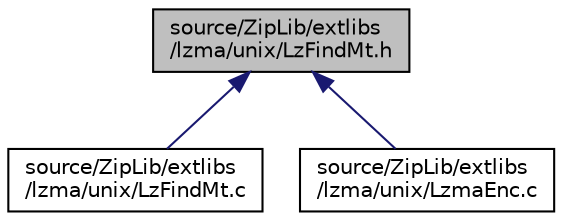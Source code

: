 digraph "source/ZipLib/extlibs/lzma/unix/LzFindMt.h"
{
 // LATEX_PDF_SIZE
  edge [fontname="Helvetica",fontsize="10",labelfontname="Helvetica",labelfontsize="10"];
  node [fontname="Helvetica",fontsize="10",shape=record];
  Node1 [label="source/ZipLib/extlibs\l/lzma/unix/LzFindMt.h",height=0.2,width=0.4,color="black", fillcolor="grey75", style="filled", fontcolor="black",tooltip=" "];
  Node1 -> Node2 [dir="back",color="midnightblue",fontsize="10",style="solid"];
  Node2 [label="source/ZipLib/extlibs\l/lzma/unix/LzFindMt.c",height=0.2,width=0.4,color="black", fillcolor="white", style="filled",URL="$unix_2_lz_find_mt_8c.html",tooltip=" "];
  Node1 -> Node3 [dir="back",color="midnightblue",fontsize="10",style="solid"];
  Node3 [label="source/ZipLib/extlibs\l/lzma/unix/LzmaEnc.c",height=0.2,width=0.4,color="black", fillcolor="white", style="filled",URL="$unix_2_lzma_enc_8c.html",tooltip=" "];
}
